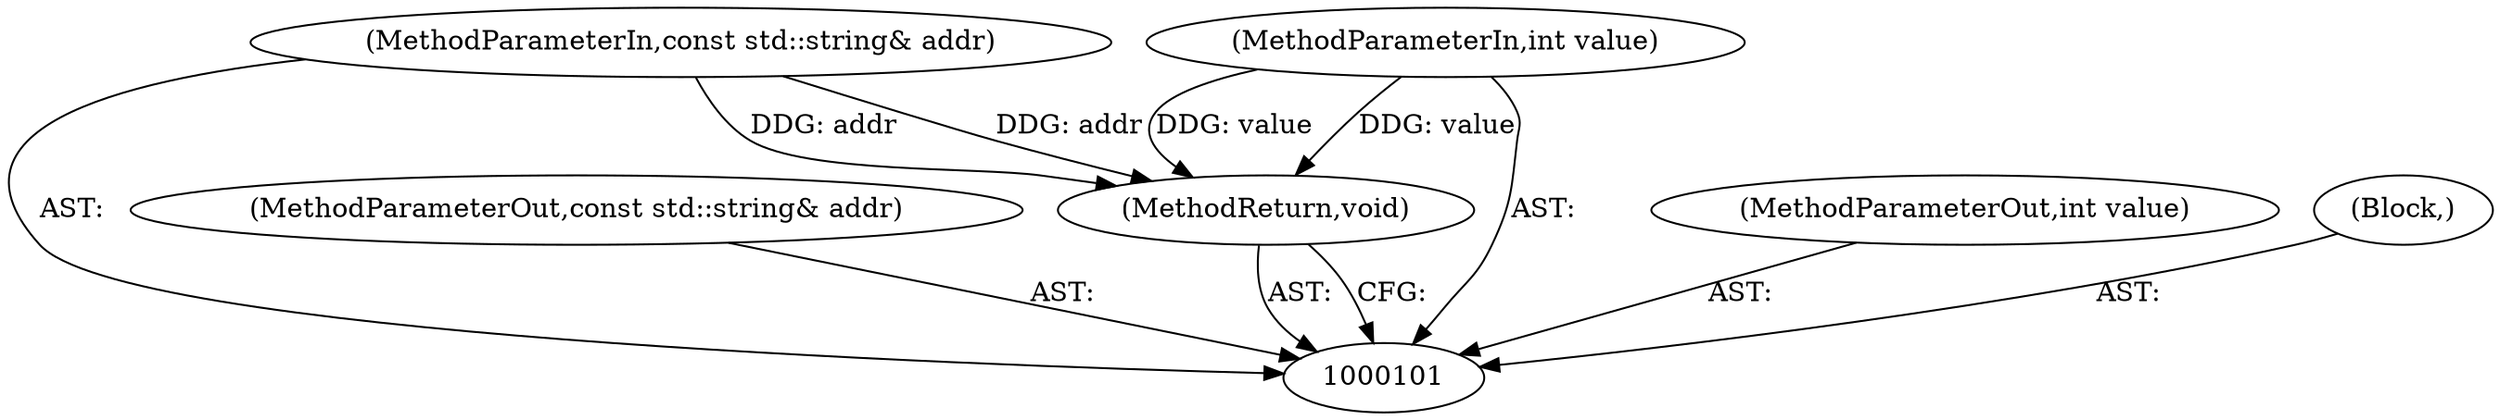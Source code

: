 digraph "0_Chrome_116d0963cadfbf55ef2ec3d13781987c4d80517a_22" {
"1000102" [label="(MethodParameterIn,const std::string& addr)"];
"1000110" [label="(MethodParameterOut,const std::string& addr)"];
"1000105" [label="(MethodReturn,void)"];
"1000103" [label="(MethodParameterIn,int value)"];
"1000111" [label="(MethodParameterOut,int value)"];
"1000104" [label="(Block,)"];
"1000102" -> "1000101"  [label="AST: "];
"1000102" -> "1000105"  [label="DDG: addr"];
"1000110" -> "1000101"  [label="AST: "];
"1000105" -> "1000101"  [label="AST: "];
"1000105" -> "1000101"  [label="CFG: "];
"1000103" -> "1000105"  [label="DDG: value"];
"1000102" -> "1000105"  [label="DDG: addr"];
"1000103" -> "1000101"  [label="AST: "];
"1000103" -> "1000105"  [label="DDG: value"];
"1000111" -> "1000101"  [label="AST: "];
"1000104" -> "1000101"  [label="AST: "];
}
